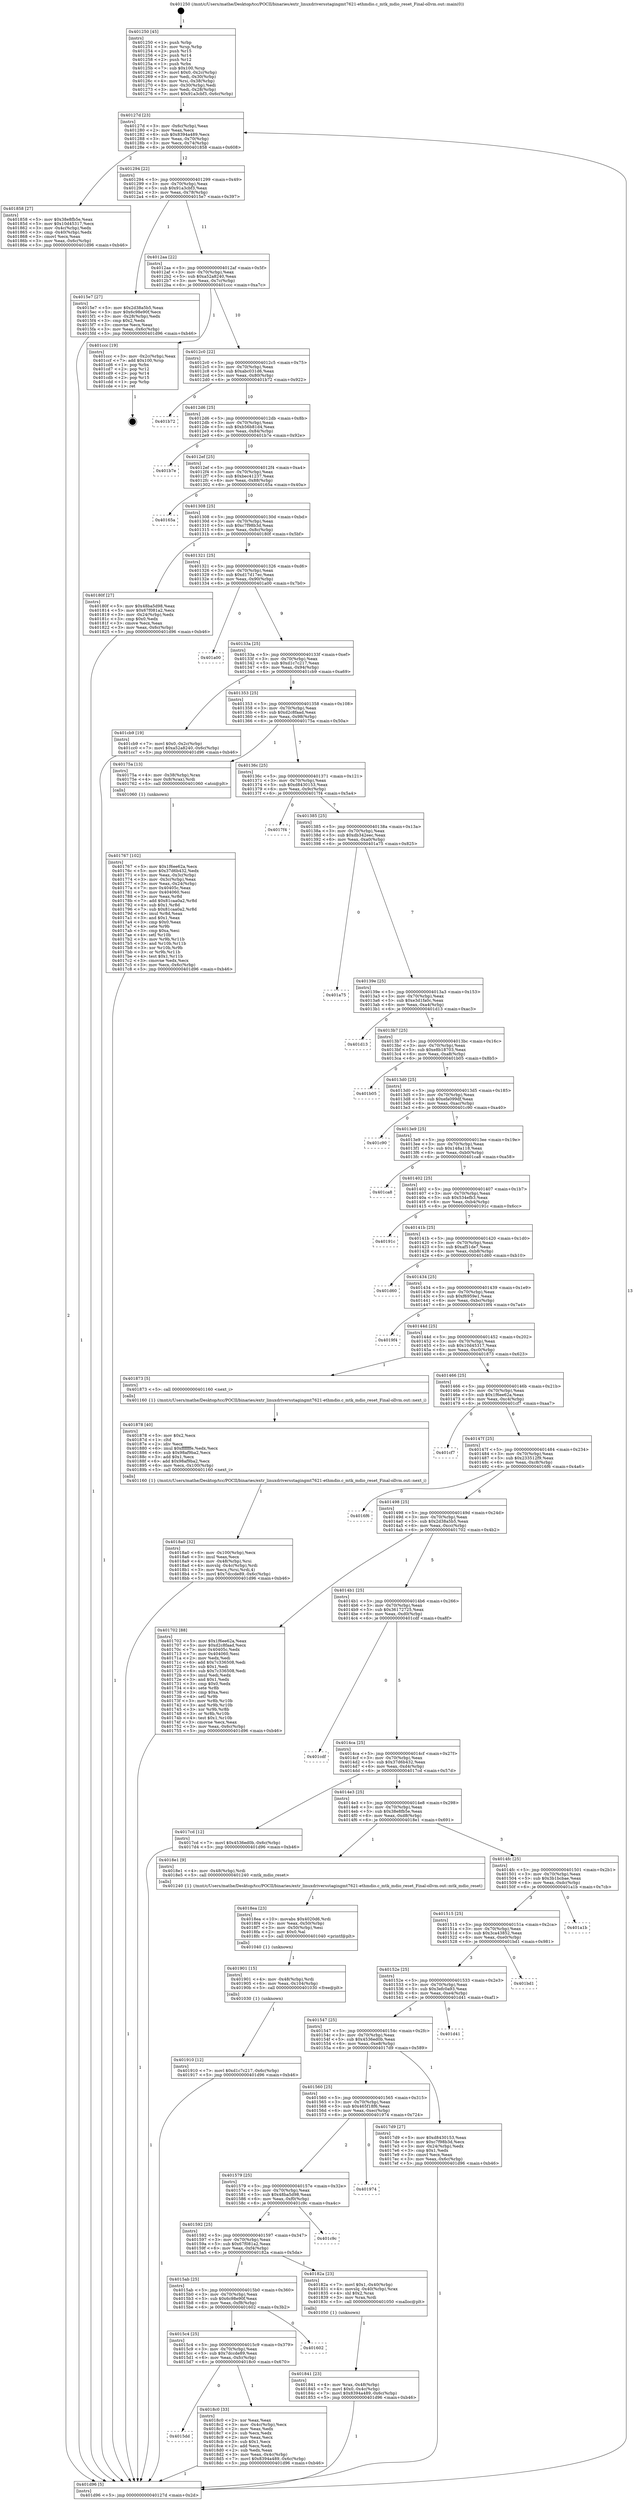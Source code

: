 digraph "0x401250" {
  label = "0x401250 (/mnt/c/Users/mathe/Desktop/tcc/POCII/binaries/extr_linuxdriversstagingmt7621-ethmdio.c_mtk_mdio_reset_Final-ollvm.out::main(0))"
  labelloc = "t"
  node[shape=record]

  Entry [label="",width=0.3,height=0.3,shape=circle,fillcolor=black,style=filled]
  "0x40127d" [label="{
     0x40127d [23]\l
     | [instrs]\l
     &nbsp;&nbsp;0x40127d \<+3\>: mov -0x6c(%rbp),%eax\l
     &nbsp;&nbsp;0x401280 \<+2\>: mov %eax,%ecx\l
     &nbsp;&nbsp;0x401282 \<+6\>: sub $0x8394a489,%ecx\l
     &nbsp;&nbsp;0x401288 \<+3\>: mov %eax,-0x70(%rbp)\l
     &nbsp;&nbsp;0x40128b \<+3\>: mov %ecx,-0x74(%rbp)\l
     &nbsp;&nbsp;0x40128e \<+6\>: je 0000000000401858 \<main+0x608\>\l
  }"]
  "0x401858" [label="{
     0x401858 [27]\l
     | [instrs]\l
     &nbsp;&nbsp;0x401858 \<+5\>: mov $0x38e8fb5e,%eax\l
     &nbsp;&nbsp;0x40185d \<+5\>: mov $0x10d45317,%ecx\l
     &nbsp;&nbsp;0x401862 \<+3\>: mov -0x4c(%rbp),%edx\l
     &nbsp;&nbsp;0x401865 \<+3\>: cmp -0x40(%rbp),%edx\l
     &nbsp;&nbsp;0x401868 \<+3\>: cmovl %ecx,%eax\l
     &nbsp;&nbsp;0x40186b \<+3\>: mov %eax,-0x6c(%rbp)\l
     &nbsp;&nbsp;0x40186e \<+5\>: jmp 0000000000401d96 \<main+0xb46\>\l
  }"]
  "0x401294" [label="{
     0x401294 [22]\l
     | [instrs]\l
     &nbsp;&nbsp;0x401294 \<+5\>: jmp 0000000000401299 \<main+0x49\>\l
     &nbsp;&nbsp;0x401299 \<+3\>: mov -0x70(%rbp),%eax\l
     &nbsp;&nbsp;0x40129c \<+5\>: sub $0x91a3cbf3,%eax\l
     &nbsp;&nbsp;0x4012a1 \<+3\>: mov %eax,-0x78(%rbp)\l
     &nbsp;&nbsp;0x4012a4 \<+6\>: je 00000000004015e7 \<main+0x397\>\l
  }"]
  Exit [label="",width=0.3,height=0.3,shape=circle,fillcolor=black,style=filled,peripheries=2]
  "0x4015e7" [label="{
     0x4015e7 [27]\l
     | [instrs]\l
     &nbsp;&nbsp;0x4015e7 \<+5\>: mov $0x2d38a5b5,%eax\l
     &nbsp;&nbsp;0x4015ec \<+5\>: mov $0x6c98e90f,%ecx\l
     &nbsp;&nbsp;0x4015f1 \<+3\>: mov -0x28(%rbp),%edx\l
     &nbsp;&nbsp;0x4015f4 \<+3\>: cmp $0x2,%edx\l
     &nbsp;&nbsp;0x4015f7 \<+3\>: cmovne %ecx,%eax\l
     &nbsp;&nbsp;0x4015fa \<+3\>: mov %eax,-0x6c(%rbp)\l
     &nbsp;&nbsp;0x4015fd \<+5\>: jmp 0000000000401d96 \<main+0xb46\>\l
  }"]
  "0x4012aa" [label="{
     0x4012aa [22]\l
     | [instrs]\l
     &nbsp;&nbsp;0x4012aa \<+5\>: jmp 00000000004012af \<main+0x5f\>\l
     &nbsp;&nbsp;0x4012af \<+3\>: mov -0x70(%rbp),%eax\l
     &nbsp;&nbsp;0x4012b2 \<+5\>: sub $0xa52a8240,%eax\l
     &nbsp;&nbsp;0x4012b7 \<+3\>: mov %eax,-0x7c(%rbp)\l
     &nbsp;&nbsp;0x4012ba \<+6\>: je 0000000000401ccc \<main+0xa7c\>\l
  }"]
  "0x401d96" [label="{
     0x401d96 [5]\l
     | [instrs]\l
     &nbsp;&nbsp;0x401d96 \<+5\>: jmp 000000000040127d \<main+0x2d\>\l
  }"]
  "0x401250" [label="{
     0x401250 [45]\l
     | [instrs]\l
     &nbsp;&nbsp;0x401250 \<+1\>: push %rbp\l
     &nbsp;&nbsp;0x401251 \<+3\>: mov %rsp,%rbp\l
     &nbsp;&nbsp;0x401254 \<+2\>: push %r15\l
     &nbsp;&nbsp;0x401256 \<+2\>: push %r14\l
     &nbsp;&nbsp;0x401258 \<+2\>: push %r12\l
     &nbsp;&nbsp;0x40125a \<+1\>: push %rbx\l
     &nbsp;&nbsp;0x40125b \<+7\>: sub $0x100,%rsp\l
     &nbsp;&nbsp;0x401262 \<+7\>: movl $0x0,-0x2c(%rbp)\l
     &nbsp;&nbsp;0x401269 \<+3\>: mov %edi,-0x30(%rbp)\l
     &nbsp;&nbsp;0x40126c \<+4\>: mov %rsi,-0x38(%rbp)\l
     &nbsp;&nbsp;0x401270 \<+3\>: mov -0x30(%rbp),%edi\l
     &nbsp;&nbsp;0x401273 \<+3\>: mov %edi,-0x28(%rbp)\l
     &nbsp;&nbsp;0x401276 \<+7\>: movl $0x91a3cbf3,-0x6c(%rbp)\l
  }"]
  "0x401910" [label="{
     0x401910 [12]\l
     | [instrs]\l
     &nbsp;&nbsp;0x401910 \<+7\>: movl $0xd1c7c217,-0x6c(%rbp)\l
     &nbsp;&nbsp;0x401917 \<+5\>: jmp 0000000000401d96 \<main+0xb46\>\l
  }"]
  "0x401ccc" [label="{
     0x401ccc [19]\l
     | [instrs]\l
     &nbsp;&nbsp;0x401ccc \<+3\>: mov -0x2c(%rbp),%eax\l
     &nbsp;&nbsp;0x401ccf \<+7\>: add $0x100,%rsp\l
     &nbsp;&nbsp;0x401cd6 \<+1\>: pop %rbx\l
     &nbsp;&nbsp;0x401cd7 \<+2\>: pop %r12\l
     &nbsp;&nbsp;0x401cd9 \<+2\>: pop %r14\l
     &nbsp;&nbsp;0x401cdb \<+2\>: pop %r15\l
     &nbsp;&nbsp;0x401cdd \<+1\>: pop %rbp\l
     &nbsp;&nbsp;0x401cde \<+1\>: ret\l
  }"]
  "0x4012c0" [label="{
     0x4012c0 [22]\l
     | [instrs]\l
     &nbsp;&nbsp;0x4012c0 \<+5\>: jmp 00000000004012c5 \<main+0x75\>\l
     &nbsp;&nbsp;0x4012c5 \<+3\>: mov -0x70(%rbp),%eax\l
     &nbsp;&nbsp;0x4012c8 \<+5\>: sub $0xabc031d6,%eax\l
     &nbsp;&nbsp;0x4012cd \<+3\>: mov %eax,-0x80(%rbp)\l
     &nbsp;&nbsp;0x4012d0 \<+6\>: je 0000000000401b72 \<main+0x922\>\l
  }"]
  "0x401901" [label="{
     0x401901 [15]\l
     | [instrs]\l
     &nbsp;&nbsp;0x401901 \<+4\>: mov -0x48(%rbp),%rdi\l
     &nbsp;&nbsp;0x401905 \<+6\>: mov %eax,-0x104(%rbp)\l
     &nbsp;&nbsp;0x40190b \<+5\>: call 0000000000401030 \<free@plt\>\l
     | [calls]\l
     &nbsp;&nbsp;0x401030 \{1\} (unknown)\l
  }"]
  "0x401b72" [label="{
     0x401b72\l
  }", style=dashed]
  "0x4012d6" [label="{
     0x4012d6 [25]\l
     | [instrs]\l
     &nbsp;&nbsp;0x4012d6 \<+5\>: jmp 00000000004012db \<main+0x8b\>\l
     &nbsp;&nbsp;0x4012db \<+3\>: mov -0x70(%rbp),%eax\l
     &nbsp;&nbsp;0x4012de \<+5\>: sub $0xb56b81d4,%eax\l
     &nbsp;&nbsp;0x4012e3 \<+6\>: mov %eax,-0x84(%rbp)\l
     &nbsp;&nbsp;0x4012e9 \<+6\>: je 0000000000401b7e \<main+0x92e\>\l
  }"]
  "0x4018ea" [label="{
     0x4018ea [23]\l
     | [instrs]\l
     &nbsp;&nbsp;0x4018ea \<+10\>: movabs $0x4020d6,%rdi\l
     &nbsp;&nbsp;0x4018f4 \<+3\>: mov %eax,-0x50(%rbp)\l
     &nbsp;&nbsp;0x4018f7 \<+3\>: mov -0x50(%rbp),%esi\l
     &nbsp;&nbsp;0x4018fa \<+2\>: mov $0x0,%al\l
     &nbsp;&nbsp;0x4018fc \<+5\>: call 0000000000401040 \<printf@plt\>\l
     | [calls]\l
     &nbsp;&nbsp;0x401040 \{1\} (unknown)\l
  }"]
  "0x401b7e" [label="{
     0x401b7e\l
  }", style=dashed]
  "0x4012ef" [label="{
     0x4012ef [25]\l
     | [instrs]\l
     &nbsp;&nbsp;0x4012ef \<+5\>: jmp 00000000004012f4 \<main+0xa4\>\l
     &nbsp;&nbsp;0x4012f4 \<+3\>: mov -0x70(%rbp),%eax\l
     &nbsp;&nbsp;0x4012f7 \<+5\>: sub $0xbec41237,%eax\l
     &nbsp;&nbsp;0x4012fc \<+6\>: mov %eax,-0x88(%rbp)\l
     &nbsp;&nbsp;0x401302 \<+6\>: je 000000000040165a \<main+0x40a\>\l
  }"]
  "0x4015dd" [label="{
     0x4015dd\l
  }", style=dashed]
  "0x40165a" [label="{
     0x40165a\l
  }", style=dashed]
  "0x401308" [label="{
     0x401308 [25]\l
     | [instrs]\l
     &nbsp;&nbsp;0x401308 \<+5\>: jmp 000000000040130d \<main+0xbd\>\l
     &nbsp;&nbsp;0x40130d \<+3\>: mov -0x70(%rbp),%eax\l
     &nbsp;&nbsp;0x401310 \<+5\>: sub $0xc7f98b3d,%eax\l
     &nbsp;&nbsp;0x401315 \<+6\>: mov %eax,-0x8c(%rbp)\l
     &nbsp;&nbsp;0x40131b \<+6\>: je 000000000040180f \<main+0x5bf\>\l
  }"]
  "0x4018c0" [label="{
     0x4018c0 [33]\l
     | [instrs]\l
     &nbsp;&nbsp;0x4018c0 \<+2\>: xor %eax,%eax\l
     &nbsp;&nbsp;0x4018c2 \<+3\>: mov -0x4c(%rbp),%ecx\l
     &nbsp;&nbsp;0x4018c5 \<+2\>: mov %eax,%edx\l
     &nbsp;&nbsp;0x4018c7 \<+2\>: sub %ecx,%edx\l
     &nbsp;&nbsp;0x4018c9 \<+2\>: mov %eax,%ecx\l
     &nbsp;&nbsp;0x4018cb \<+3\>: sub $0x1,%ecx\l
     &nbsp;&nbsp;0x4018ce \<+2\>: add %ecx,%edx\l
     &nbsp;&nbsp;0x4018d0 \<+2\>: sub %edx,%eax\l
     &nbsp;&nbsp;0x4018d2 \<+3\>: mov %eax,-0x4c(%rbp)\l
     &nbsp;&nbsp;0x4018d5 \<+7\>: movl $0x8394a489,-0x6c(%rbp)\l
     &nbsp;&nbsp;0x4018dc \<+5\>: jmp 0000000000401d96 \<main+0xb46\>\l
  }"]
  "0x40180f" [label="{
     0x40180f [27]\l
     | [instrs]\l
     &nbsp;&nbsp;0x40180f \<+5\>: mov $0x48ba5d98,%eax\l
     &nbsp;&nbsp;0x401814 \<+5\>: mov $0x67f081a2,%ecx\l
     &nbsp;&nbsp;0x401819 \<+3\>: mov -0x24(%rbp),%edx\l
     &nbsp;&nbsp;0x40181c \<+3\>: cmp $0x0,%edx\l
     &nbsp;&nbsp;0x40181f \<+3\>: cmove %ecx,%eax\l
     &nbsp;&nbsp;0x401822 \<+3\>: mov %eax,-0x6c(%rbp)\l
     &nbsp;&nbsp;0x401825 \<+5\>: jmp 0000000000401d96 \<main+0xb46\>\l
  }"]
  "0x401321" [label="{
     0x401321 [25]\l
     | [instrs]\l
     &nbsp;&nbsp;0x401321 \<+5\>: jmp 0000000000401326 \<main+0xd6\>\l
     &nbsp;&nbsp;0x401326 \<+3\>: mov -0x70(%rbp),%eax\l
     &nbsp;&nbsp;0x401329 \<+5\>: sub $0xd17d17ec,%eax\l
     &nbsp;&nbsp;0x40132e \<+6\>: mov %eax,-0x90(%rbp)\l
     &nbsp;&nbsp;0x401334 \<+6\>: je 0000000000401a00 \<main+0x7b0\>\l
  }"]
  "0x4015c4" [label="{
     0x4015c4 [25]\l
     | [instrs]\l
     &nbsp;&nbsp;0x4015c4 \<+5\>: jmp 00000000004015c9 \<main+0x379\>\l
     &nbsp;&nbsp;0x4015c9 \<+3\>: mov -0x70(%rbp),%eax\l
     &nbsp;&nbsp;0x4015cc \<+5\>: sub $0x7dccde89,%eax\l
     &nbsp;&nbsp;0x4015d1 \<+6\>: mov %eax,-0xfc(%rbp)\l
     &nbsp;&nbsp;0x4015d7 \<+6\>: je 00000000004018c0 \<main+0x670\>\l
  }"]
  "0x401a00" [label="{
     0x401a00\l
  }", style=dashed]
  "0x40133a" [label="{
     0x40133a [25]\l
     | [instrs]\l
     &nbsp;&nbsp;0x40133a \<+5\>: jmp 000000000040133f \<main+0xef\>\l
     &nbsp;&nbsp;0x40133f \<+3\>: mov -0x70(%rbp),%eax\l
     &nbsp;&nbsp;0x401342 \<+5\>: sub $0xd1c7c217,%eax\l
     &nbsp;&nbsp;0x401347 \<+6\>: mov %eax,-0x94(%rbp)\l
     &nbsp;&nbsp;0x40134d \<+6\>: je 0000000000401cb9 \<main+0xa69\>\l
  }"]
  "0x401602" [label="{
     0x401602\l
  }", style=dashed]
  "0x401cb9" [label="{
     0x401cb9 [19]\l
     | [instrs]\l
     &nbsp;&nbsp;0x401cb9 \<+7\>: movl $0x0,-0x2c(%rbp)\l
     &nbsp;&nbsp;0x401cc0 \<+7\>: movl $0xa52a8240,-0x6c(%rbp)\l
     &nbsp;&nbsp;0x401cc7 \<+5\>: jmp 0000000000401d96 \<main+0xb46\>\l
  }"]
  "0x401353" [label="{
     0x401353 [25]\l
     | [instrs]\l
     &nbsp;&nbsp;0x401353 \<+5\>: jmp 0000000000401358 \<main+0x108\>\l
     &nbsp;&nbsp;0x401358 \<+3\>: mov -0x70(%rbp),%eax\l
     &nbsp;&nbsp;0x40135b \<+5\>: sub $0xd2c8faad,%eax\l
     &nbsp;&nbsp;0x401360 \<+6\>: mov %eax,-0x98(%rbp)\l
     &nbsp;&nbsp;0x401366 \<+6\>: je 000000000040175a \<main+0x50a\>\l
  }"]
  "0x4018a0" [label="{
     0x4018a0 [32]\l
     | [instrs]\l
     &nbsp;&nbsp;0x4018a0 \<+6\>: mov -0x100(%rbp),%ecx\l
     &nbsp;&nbsp;0x4018a6 \<+3\>: imul %eax,%ecx\l
     &nbsp;&nbsp;0x4018a9 \<+4\>: mov -0x48(%rbp),%rsi\l
     &nbsp;&nbsp;0x4018ad \<+4\>: movslq -0x4c(%rbp),%rdi\l
     &nbsp;&nbsp;0x4018b1 \<+3\>: mov %ecx,(%rsi,%rdi,4)\l
     &nbsp;&nbsp;0x4018b4 \<+7\>: movl $0x7dccde89,-0x6c(%rbp)\l
     &nbsp;&nbsp;0x4018bb \<+5\>: jmp 0000000000401d96 \<main+0xb46\>\l
  }"]
  "0x40175a" [label="{
     0x40175a [13]\l
     | [instrs]\l
     &nbsp;&nbsp;0x40175a \<+4\>: mov -0x38(%rbp),%rax\l
     &nbsp;&nbsp;0x40175e \<+4\>: mov 0x8(%rax),%rdi\l
     &nbsp;&nbsp;0x401762 \<+5\>: call 0000000000401060 \<atoi@plt\>\l
     | [calls]\l
     &nbsp;&nbsp;0x401060 \{1\} (unknown)\l
  }"]
  "0x40136c" [label="{
     0x40136c [25]\l
     | [instrs]\l
     &nbsp;&nbsp;0x40136c \<+5\>: jmp 0000000000401371 \<main+0x121\>\l
     &nbsp;&nbsp;0x401371 \<+3\>: mov -0x70(%rbp),%eax\l
     &nbsp;&nbsp;0x401374 \<+5\>: sub $0xd8430153,%eax\l
     &nbsp;&nbsp;0x401379 \<+6\>: mov %eax,-0x9c(%rbp)\l
     &nbsp;&nbsp;0x40137f \<+6\>: je 00000000004017f4 \<main+0x5a4\>\l
  }"]
  "0x401878" [label="{
     0x401878 [40]\l
     | [instrs]\l
     &nbsp;&nbsp;0x401878 \<+5\>: mov $0x2,%ecx\l
     &nbsp;&nbsp;0x40187d \<+1\>: cltd\l
     &nbsp;&nbsp;0x40187e \<+2\>: idiv %ecx\l
     &nbsp;&nbsp;0x401880 \<+6\>: imul $0xfffffffe,%edx,%ecx\l
     &nbsp;&nbsp;0x401886 \<+6\>: sub $0x98af9ba2,%ecx\l
     &nbsp;&nbsp;0x40188c \<+3\>: add $0x1,%ecx\l
     &nbsp;&nbsp;0x40188f \<+6\>: add $0x98af9ba2,%ecx\l
     &nbsp;&nbsp;0x401895 \<+6\>: mov %ecx,-0x100(%rbp)\l
     &nbsp;&nbsp;0x40189b \<+5\>: call 0000000000401160 \<next_i\>\l
     | [calls]\l
     &nbsp;&nbsp;0x401160 \{1\} (/mnt/c/Users/mathe/Desktop/tcc/POCII/binaries/extr_linuxdriversstagingmt7621-ethmdio.c_mtk_mdio_reset_Final-ollvm.out::next_i)\l
  }"]
  "0x4017f4" [label="{
     0x4017f4\l
  }", style=dashed]
  "0x401385" [label="{
     0x401385 [25]\l
     | [instrs]\l
     &nbsp;&nbsp;0x401385 \<+5\>: jmp 000000000040138a \<main+0x13a\>\l
     &nbsp;&nbsp;0x40138a \<+3\>: mov -0x70(%rbp),%eax\l
     &nbsp;&nbsp;0x40138d \<+5\>: sub $0xdb342eec,%eax\l
     &nbsp;&nbsp;0x401392 \<+6\>: mov %eax,-0xa0(%rbp)\l
     &nbsp;&nbsp;0x401398 \<+6\>: je 0000000000401a75 \<main+0x825\>\l
  }"]
  "0x401841" [label="{
     0x401841 [23]\l
     | [instrs]\l
     &nbsp;&nbsp;0x401841 \<+4\>: mov %rax,-0x48(%rbp)\l
     &nbsp;&nbsp;0x401845 \<+7\>: movl $0x0,-0x4c(%rbp)\l
     &nbsp;&nbsp;0x40184c \<+7\>: movl $0x8394a489,-0x6c(%rbp)\l
     &nbsp;&nbsp;0x401853 \<+5\>: jmp 0000000000401d96 \<main+0xb46\>\l
  }"]
  "0x401a75" [label="{
     0x401a75\l
  }", style=dashed]
  "0x40139e" [label="{
     0x40139e [25]\l
     | [instrs]\l
     &nbsp;&nbsp;0x40139e \<+5\>: jmp 00000000004013a3 \<main+0x153\>\l
     &nbsp;&nbsp;0x4013a3 \<+3\>: mov -0x70(%rbp),%eax\l
     &nbsp;&nbsp;0x4013a6 \<+5\>: sub $0xe3d1fa0c,%eax\l
     &nbsp;&nbsp;0x4013ab \<+6\>: mov %eax,-0xa4(%rbp)\l
     &nbsp;&nbsp;0x4013b1 \<+6\>: je 0000000000401d13 \<main+0xac3\>\l
  }"]
  "0x4015ab" [label="{
     0x4015ab [25]\l
     | [instrs]\l
     &nbsp;&nbsp;0x4015ab \<+5\>: jmp 00000000004015b0 \<main+0x360\>\l
     &nbsp;&nbsp;0x4015b0 \<+3\>: mov -0x70(%rbp),%eax\l
     &nbsp;&nbsp;0x4015b3 \<+5\>: sub $0x6c98e90f,%eax\l
     &nbsp;&nbsp;0x4015b8 \<+6\>: mov %eax,-0xf8(%rbp)\l
     &nbsp;&nbsp;0x4015be \<+6\>: je 0000000000401602 \<main+0x3b2\>\l
  }"]
  "0x401d13" [label="{
     0x401d13\l
  }", style=dashed]
  "0x4013b7" [label="{
     0x4013b7 [25]\l
     | [instrs]\l
     &nbsp;&nbsp;0x4013b7 \<+5\>: jmp 00000000004013bc \<main+0x16c\>\l
     &nbsp;&nbsp;0x4013bc \<+3\>: mov -0x70(%rbp),%eax\l
     &nbsp;&nbsp;0x4013bf \<+5\>: sub $0xe8b18703,%eax\l
     &nbsp;&nbsp;0x4013c4 \<+6\>: mov %eax,-0xa8(%rbp)\l
     &nbsp;&nbsp;0x4013ca \<+6\>: je 0000000000401b05 \<main+0x8b5\>\l
  }"]
  "0x40182a" [label="{
     0x40182a [23]\l
     | [instrs]\l
     &nbsp;&nbsp;0x40182a \<+7\>: movl $0x1,-0x40(%rbp)\l
     &nbsp;&nbsp;0x401831 \<+4\>: movslq -0x40(%rbp),%rax\l
     &nbsp;&nbsp;0x401835 \<+4\>: shl $0x2,%rax\l
     &nbsp;&nbsp;0x401839 \<+3\>: mov %rax,%rdi\l
     &nbsp;&nbsp;0x40183c \<+5\>: call 0000000000401050 \<malloc@plt\>\l
     | [calls]\l
     &nbsp;&nbsp;0x401050 \{1\} (unknown)\l
  }"]
  "0x401b05" [label="{
     0x401b05\l
  }", style=dashed]
  "0x4013d0" [label="{
     0x4013d0 [25]\l
     | [instrs]\l
     &nbsp;&nbsp;0x4013d0 \<+5\>: jmp 00000000004013d5 \<main+0x185\>\l
     &nbsp;&nbsp;0x4013d5 \<+3\>: mov -0x70(%rbp),%eax\l
     &nbsp;&nbsp;0x4013d8 \<+5\>: sub $0xefa099df,%eax\l
     &nbsp;&nbsp;0x4013dd \<+6\>: mov %eax,-0xac(%rbp)\l
     &nbsp;&nbsp;0x4013e3 \<+6\>: je 0000000000401c90 \<main+0xa40\>\l
  }"]
  "0x401592" [label="{
     0x401592 [25]\l
     | [instrs]\l
     &nbsp;&nbsp;0x401592 \<+5\>: jmp 0000000000401597 \<main+0x347\>\l
     &nbsp;&nbsp;0x401597 \<+3\>: mov -0x70(%rbp),%eax\l
     &nbsp;&nbsp;0x40159a \<+5\>: sub $0x67f081a2,%eax\l
     &nbsp;&nbsp;0x40159f \<+6\>: mov %eax,-0xf4(%rbp)\l
     &nbsp;&nbsp;0x4015a5 \<+6\>: je 000000000040182a \<main+0x5da\>\l
  }"]
  "0x401c90" [label="{
     0x401c90\l
  }", style=dashed]
  "0x4013e9" [label="{
     0x4013e9 [25]\l
     | [instrs]\l
     &nbsp;&nbsp;0x4013e9 \<+5\>: jmp 00000000004013ee \<main+0x19e\>\l
     &nbsp;&nbsp;0x4013ee \<+3\>: mov -0x70(%rbp),%eax\l
     &nbsp;&nbsp;0x4013f1 \<+5\>: sub $0x148a118,%eax\l
     &nbsp;&nbsp;0x4013f6 \<+6\>: mov %eax,-0xb0(%rbp)\l
     &nbsp;&nbsp;0x4013fc \<+6\>: je 0000000000401ca8 \<main+0xa58\>\l
  }"]
  "0x401c9c" [label="{
     0x401c9c\l
  }", style=dashed]
  "0x401ca8" [label="{
     0x401ca8\l
  }", style=dashed]
  "0x401402" [label="{
     0x401402 [25]\l
     | [instrs]\l
     &nbsp;&nbsp;0x401402 \<+5\>: jmp 0000000000401407 \<main+0x1b7\>\l
     &nbsp;&nbsp;0x401407 \<+3\>: mov -0x70(%rbp),%eax\l
     &nbsp;&nbsp;0x40140a \<+5\>: sub $0x534efb3,%eax\l
     &nbsp;&nbsp;0x40140f \<+6\>: mov %eax,-0xb4(%rbp)\l
     &nbsp;&nbsp;0x401415 \<+6\>: je 000000000040191c \<main+0x6cc\>\l
  }"]
  "0x401579" [label="{
     0x401579 [25]\l
     | [instrs]\l
     &nbsp;&nbsp;0x401579 \<+5\>: jmp 000000000040157e \<main+0x32e\>\l
     &nbsp;&nbsp;0x40157e \<+3\>: mov -0x70(%rbp),%eax\l
     &nbsp;&nbsp;0x401581 \<+5\>: sub $0x48ba5d98,%eax\l
     &nbsp;&nbsp;0x401586 \<+6\>: mov %eax,-0xf0(%rbp)\l
     &nbsp;&nbsp;0x40158c \<+6\>: je 0000000000401c9c \<main+0xa4c\>\l
  }"]
  "0x40191c" [label="{
     0x40191c\l
  }", style=dashed]
  "0x40141b" [label="{
     0x40141b [25]\l
     | [instrs]\l
     &nbsp;&nbsp;0x40141b \<+5\>: jmp 0000000000401420 \<main+0x1d0\>\l
     &nbsp;&nbsp;0x401420 \<+3\>: mov -0x70(%rbp),%eax\l
     &nbsp;&nbsp;0x401423 \<+5\>: sub $0xaf51de7,%eax\l
     &nbsp;&nbsp;0x401428 \<+6\>: mov %eax,-0xb8(%rbp)\l
     &nbsp;&nbsp;0x40142e \<+6\>: je 0000000000401d60 \<main+0xb10\>\l
  }"]
  "0x401974" [label="{
     0x401974\l
  }", style=dashed]
  "0x401d60" [label="{
     0x401d60\l
  }", style=dashed]
  "0x401434" [label="{
     0x401434 [25]\l
     | [instrs]\l
     &nbsp;&nbsp;0x401434 \<+5\>: jmp 0000000000401439 \<main+0x1e9\>\l
     &nbsp;&nbsp;0x401439 \<+3\>: mov -0x70(%rbp),%eax\l
     &nbsp;&nbsp;0x40143c \<+5\>: sub $0xf6959e1,%eax\l
     &nbsp;&nbsp;0x401441 \<+6\>: mov %eax,-0xbc(%rbp)\l
     &nbsp;&nbsp;0x401447 \<+6\>: je 00000000004019f4 \<main+0x7a4\>\l
  }"]
  "0x401560" [label="{
     0x401560 [25]\l
     | [instrs]\l
     &nbsp;&nbsp;0x401560 \<+5\>: jmp 0000000000401565 \<main+0x315\>\l
     &nbsp;&nbsp;0x401565 \<+3\>: mov -0x70(%rbp),%eax\l
     &nbsp;&nbsp;0x401568 \<+5\>: sub $0x465f18f6,%eax\l
     &nbsp;&nbsp;0x40156d \<+6\>: mov %eax,-0xec(%rbp)\l
     &nbsp;&nbsp;0x401573 \<+6\>: je 0000000000401974 \<main+0x724\>\l
  }"]
  "0x4019f4" [label="{
     0x4019f4\l
  }", style=dashed]
  "0x40144d" [label="{
     0x40144d [25]\l
     | [instrs]\l
     &nbsp;&nbsp;0x40144d \<+5\>: jmp 0000000000401452 \<main+0x202\>\l
     &nbsp;&nbsp;0x401452 \<+3\>: mov -0x70(%rbp),%eax\l
     &nbsp;&nbsp;0x401455 \<+5\>: sub $0x10d45317,%eax\l
     &nbsp;&nbsp;0x40145a \<+6\>: mov %eax,-0xc0(%rbp)\l
     &nbsp;&nbsp;0x401460 \<+6\>: je 0000000000401873 \<main+0x623\>\l
  }"]
  "0x4017d9" [label="{
     0x4017d9 [27]\l
     | [instrs]\l
     &nbsp;&nbsp;0x4017d9 \<+5\>: mov $0xd8430153,%eax\l
     &nbsp;&nbsp;0x4017de \<+5\>: mov $0xc7f98b3d,%ecx\l
     &nbsp;&nbsp;0x4017e3 \<+3\>: mov -0x24(%rbp),%edx\l
     &nbsp;&nbsp;0x4017e6 \<+3\>: cmp $0x1,%edx\l
     &nbsp;&nbsp;0x4017e9 \<+3\>: cmovl %ecx,%eax\l
     &nbsp;&nbsp;0x4017ec \<+3\>: mov %eax,-0x6c(%rbp)\l
     &nbsp;&nbsp;0x4017ef \<+5\>: jmp 0000000000401d96 \<main+0xb46\>\l
  }"]
  "0x401873" [label="{
     0x401873 [5]\l
     | [instrs]\l
     &nbsp;&nbsp;0x401873 \<+5\>: call 0000000000401160 \<next_i\>\l
     | [calls]\l
     &nbsp;&nbsp;0x401160 \{1\} (/mnt/c/Users/mathe/Desktop/tcc/POCII/binaries/extr_linuxdriversstagingmt7621-ethmdio.c_mtk_mdio_reset_Final-ollvm.out::next_i)\l
  }"]
  "0x401466" [label="{
     0x401466 [25]\l
     | [instrs]\l
     &nbsp;&nbsp;0x401466 \<+5\>: jmp 000000000040146b \<main+0x21b\>\l
     &nbsp;&nbsp;0x40146b \<+3\>: mov -0x70(%rbp),%eax\l
     &nbsp;&nbsp;0x40146e \<+5\>: sub $0x1f6ee62a,%eax\l
     &nbsp;&nbsp;0x401473 \<+6\>: mov %eax,-0xc4(%rbp)\l
     &nbsp;&nbsp;0x401479 \<+6\>: je 0000000000401cf7 \<main+0xaa7\>\l
  }"]
  "0x401547" [label="{
     0x401547 [25]\l
     | [instrs]\l
     &nbsp;&nbsp;0x401547 \<+5\>: jmp 000000000040154c \<main+0x2fc\>\l
     &nbsp;&nbsp;0x40154c \<+3\>: mov -0x70(%rbp),%eax\l
     &nbsp;&nbsp;0x40154f \<+5\>: sub $0x4536ed0b,%eax\l
     &nbsp;&nbsp;0x401554 \<+6\>: mov %eax,-0xe8(%rbp)\l
     &nbsp;&nbsp;0x40155a \<+6\>: je 00000000004017d9 \<main+0x589\>\l
  }"]
  "0x401cf7" [label="{
     0x401cf7\l
  }", style=dashed]
  "0x40147f" [label="{
     0x40147f [25]\l
     | [instrs]\l
     &nbsp;&nbsp;0x40147f \<+5\>: jmp 0000000000401484 \<main+0x234\>\l
     &nbsp;&nbsp;0x401484 \<+3\>: mov -0x70(%rbp),%eax\l
     &nbsp;&nbsp;0x401487 \<+5\>: sub $0x233512f9,%eax\l
     &nbsp;&nbsp;0x40148c \<+6\>: mov %eax,-0xc8(%rbp)\l
     &nbsp;&nbsp;0x401492 \<+6\>: je 00000000004016f6 \<main+0x4a6\>\l
  }"]
  "0x401d41" [label="{
     0x401d41\l
  }", style=dashed]
  "0x4016f6" [label="{
     0x4016f6\l
  }", style=dashed]
  "0x401498" [label="{
     0x401498 [25]\l
     | [instrs]\l
     &nbsp;&nbsp;0x401498 \<+5\>: jmp 000000000040149d \<main+0x24d\>\l
     &nbsp;&nbsp;0x40149d \<+3\>: mov -0x70(%rbp),%eax\l
     &nbsp;&nbsp;0x4014a0 \<+5\>: sub $0x2d38a5b5,%eax\l
     &nbsp;&nbsp;0x4014a5 \<+6\>: mov %eax,-0xcc(%rbp)\l
     &nbsp;&nbsp;0x4014ab \<+6\>: je 0000000000401702 \<main+0x4b2\>\l
  }"]
  "0x40152e" [label="{
     0x40152e [25]\l
     | [instrs]\l
     &nbsp;&nbsp;0x40152e \<+5\>: jmp 0000000000401533 \<main+0x2e3\>\l
     &nbsp;&nbsp;0x401533 \<+3\>: mov -0x70(%rbp),%eax\l
     &nbsp;&nbsp;0x401536 \<+5\>: sub $0x3efc0a93,%eax\l
     &nbsp;&nbsp;0x40153b \<+6\>: mov %eax,-0xe4(%rbp)\l
     &nbsp;&nbsp;0x401541 \<+6\>: je 0000000000401d41 \<main+0xaf1\>\l
  }"]
  "0x401702" [label="{
     0x401702 [88]\l
     | [instrs]\l
     &nbsp;&nbsp;0x401702 \<+5\>: mov $0x1f6ee62a,%eax\l
     &nbsp;&nbsp;0x401707 \<+5\>: mov $0xd2c8faad,%ecx\l
     &nbsp;&nbsp;0x40170c \<+7\>: mov 0x40405c,%edx\l
     &nbsp;&nbsp;0x401713 \<+7\>: mov 0x404060,%esi\l
     &nbsp;&nbsp;0x40171a \<+2\>: mov %edx,%edi\l
     &nbsp;&nbsp;0x40171c \<+6\>: add $0x7c336508,%edi\l
     &nbsp;&nbsp;0x401722 \<+3\>: sub $0x1,%edi\l
     &nbsp;&nbsp;0x401725 \<+6\>: sub $0x7c336508,%edi\l
     &nbsp;&nbsp;0x40172b \<+3\>: imul %edi,%edx\l
     &nbsp;&nbsp;0x40172e \<+3\>: and $0x1,%edx\l
     &nbsp;&nbsp;0x401731 \<+3\>: cmp $0x0,%edx\l
     &nbsp;&nbsp;0x401734 \<+4\>: sete %r8b\l
     &nbsp;&nbsp;0x401738 \<+3\>: cmp $0xa,%esi\l
     &nbsp;&nbsp;0x40173b \<+4\>: setl %r9b\l
     &nbsp;&nbsp;0x40173f \<+3\>: mov %r8b,%r10b\l
     &nbsp;&nbsp;0x401742 \<+3\>: and %r9b,%r10b\l
     &nbsp;&nbsp;0x401745 \<+3\>: xor %r9b,%r8b\l
     &nbsp;&nbsp;0x401748 \<+3\>: or %r8b,%r10b\l
     &nbsp;&nbsp;0x40174b \<+4\>: test $0x1,%r10b\l
     &nbsp;&nbsp;0x40174f \<+3\>: cmovne %ecx,%eax\l
     &nbsp;&nbsp;0x401752 \<+3\>: mov %eax,-0x6c(%rbp)\l
     &nbsp;&nbsp;0x401755 \<+5\>: jmp 0000000000401d96 \<main+0xb46\>\l
  }"]
  "0x4014b1" [label="{
     0x4014b1 [25]\l
     | [instrs]\l
     &nbsp;&nbsp;0x4014b1 \<+5\>: jmp 00000000004014b6 \<main+0x266\>\l
     &nbsp;&nbsp;0x4014b6 \<+3\>: mov -0x70(%rbp),%eax\l
     &nbsp;&nbsp;0x4014b9 \<+5\>: sub $0x36172725,%eax\l
     &nbsp;&nbsp;0x4014be \<+6\>: mov %eax,-0xd0(%rbp)\l
     &nbsp;&nbsp;0x4014c4 \<+6\>: je 0000000000401cdf \<main+0xa8f\>\l
  }"]
  "0x401767" [label="{
     0x401767 [102]\l
     | [instrs]\l
     &nbsp;&nbsp;0x401767 \<+5\>: mov $0x1f6ee62a,%ecx\l
     &nbsp;&nbsp;0x40176c \<+5\>: mov $0x37d6b432,%edx\l
     &nbsp;&nbsp;0x401771 \<+3\>: mov %eax,-0x3c(%rbp)\l
     &nbsp;&nbsp;0x401774 \<+3\>: mov -0x3c(%rbp),%eax\l
     &nbsp;&nbsp;0x401777 \<+3\>: mov %eax,-0x24(%rbp)\l
     &nbsp;&nbsp;0x40177a \<+7\>: mov 0x40405c,%eax\l
     &nbsp;&nbsp;0x401781 \<+7\>: mov 0x404060,%esi\l
     &nbsp;&nbsp;0x401788 \<+3\>: mov %eax,%r8d\l
     &nbsp;&nbsp;0x40178b \<+7\>: add $0x81caa0a2,%r8d\l
     &nbsp;&nbsp;0x401792 \<+4\>: sub $0x1,%r8d\l
     &nbsp;&nbsp;0x401796 \<+7\>: sub $0x81caa0a2,%r8d\l
     &nbsp;&nbsp;0x40179d \<+4\>: imul %r8d,%eax\l
     &nbsp;&nbsp;0x4017a1 \<+3\>: and $0x1,%eax\l
     &nbsp;&nbsp;0x4017a4 \<+3\>: cmp $0x0,%eax\l
     &nbsp;&nbsp;0x4017a7 \<+4\>: sete %r9b\l
     &nbsp;&nbsp;0x4017ab \<+3\>: cmp $0xa,%esi\l
     &nbsp;&nbsp;0x4017ae \<+4\>: setl %r10b\l
     &nbsp;&nbsp;0x4017b2 \<+3\>: mov %r9b,%r11b\l
     &nbsp;&nbsp;0x4017b5 \<+3\>: and %r10b,%r11b\l
     &nbsp;&nbsp;0x4017b8 \<+3\>: xor %r10b,%r9b\l
     &nbsp;&nbsp;0x4017bb \<+3\>: or %r9b,%r11b\l
     &nbsp;&nbsp;0x4017be \<+4\>: test $0x1,%r11b\l
     &nbsp;&nbsp;0x4017c2 \<+3\>: cmovne %edx,%ecx\l
     &nbsp;&nbsp;0x4017c5 \<+3\>: mov %ecx,-0x6c(%rbp)\l
     &nbsp;&nbsp;0x4017c8 \<+5\>: jmp 0000000000401d96 \<main+0xb46\>\l
  }"]
  "0x401bd1" [label="{
     0x401bd1\l
  }", style=dashed]
  "0x401cdf" [label="{
     0x401cdf\l
  }", style=dashed]
  "0x4014ca" [label="{
     0x4014ca [25]\l
     | [instrs]\l
     &nbsp;&nbsp;0x4014ca \<+5\>: jmp 00000000004014cf \<main+0x27f\>\l
     &nbsp;&nbsp;0x4014cf \<+3\>: mov -0x70(%rbp),%eax\l
     &nbsp;&nbsp;0x4014d2 \<+5\>: sub $0x37d6b432,%eax\l
     &nbsp;&nbsp;0x4014d7 \<+6\>: mov %eax,-0xd4(%rbp)\l
     &nbsp;&nbsp;0x4014dd \<+6\>: je 00000000004017cd \<main+0x57d\>\l
  }"]
  "0x401515" [label="{
     0x401515 [25]\l
     | [instrs]\l
     &nbsp;&nbsp;0x401515 \<+5\>: jmp 000000000040151a \<main+0x2ca\>\l
     &nbsp;&nbsp;0x40151a \<+3\>: mov -0x70(%rbp),%eax\l
     &nbsp;&nbsp;0x40151d \<+5\>: sub $0x3ca43852,%eax\l
     &nbsp;&nbsp;0x401522 \<+6\>: mov %eax,-0xe0(%rbp)\l
     &nbsp;&nbsp;0x401528 \<+6\>: je 0000000000401bd1 \<main+0x981\>\l
  }"]
  "0x4017cd" [label="{
     0x4017cd [12]\l
     | [instrs]\l
     &nbsp;&nbsp;0x4017cd \<+7\>: movl $0x4536ed0b,-0x6c(%rbp)\l
     &nbsp;&nbsp;0x4017d4 \<+5\>: jmp 0000000000401d96 \<main+0xb46\>\l
  }"]
  "0x4014e3" [label="{
     0x4014e3 [25]\l
     | [instrs]\l
     &nbsp;&nbsp;0x4014e3 \<+5\>: jmp 00000000004014e8 \<main+0x298\>\l
     &nbsp;&nbsp;0x4014e8 \<+3\>: mov -0x70(%rbp),%eax\l
     &nbsp;&nbsp;0x4014eb \<+5\>: sub $0x38e8fb5e,%eax\l
     &nbsp;&nbsp;0x4014f0 \<+6\>: mov %eax,-0xd8(%rbp)\l
     &nbsp;&nbsp;0x4014f6 \<+6\>: je 00000000004018e1 \<main+0x691\>\l
  }"]
  "0x401a1b" [label="{
     0x401a1b\l
  }", style=dashed]
  "0x4018e1" [label="{
     0x4018e1 [9]\l
     | [instrs]\l
     &nbsp;&nbsp;0x4018e1 \<+4\>: mov -0x48(%rbp),%rdi\l
     &nbsp;&nbsp;0x4018e5 \<+5\>: call 0000000000401240 \<mtk_mdio_reset\>\l
     | [calls]\l
     &nbsp;&nbsp;0x401240 \{1\} (/mnt/c/Users/mathe/Desktop/tcc/POCII/binaries/extr_linuxdriversstagingmt7621-ethmdio.c_mtk_mdio_reset_Final-ollvm.out::mtk_mdio_reset)\l
  }"]
  "0x4014fc" [label="{
     0x4014fc [25]\l
     | [instrs]\l
     &nbsp;&nbsp;0x4014fc \<+5\>: jmp 0000000000401501 \<main+0x2b1\>\l
     &nbsp;&nbsp;0x401501 \<+3\>: mov -0x70(%rbp),%eax\l
     &nbsp;&nbsp;0x401504 \<+5\>: sub $0x3b1bcbae,%eax\l
     &nbsp;&nbsp;0x401509 \<+6\>: mov %eax,-0xdc(%rbp)\l
     &nbsp;&nbsp;0x40150f \<+6\>: je 0000000000401a1b \<main+0x7cb\>\l
  }"]
  Entry -> "0x401250" [label=" 1"]
  "0x40127d" -> "0x401858" [label=" 2"]
  "0x40127d" -> "0x401294" [label=" 12"]
  "0x401ccc" -> Exit [label=" 1"]
  "0x401294" -> "0x4015e7" [label=" 1"]
  "0x401294" -> "0x4012aa" [label=" 11"]
  "0x4015e7" -> "0x401d96" [label=" 1"]
  "0x401250" -> "0x40127d" [label=" 1"]
  "0x401d96" -> "0x40127d" [label=" 13"]
  "0x401cb9" -> "0x401d96" [label=" 1"]
  "0x4012aa" -> "0x401ccc" [label=" 1"]
  "0x4012aa" -> "0x4012c0" [label=" 10"]
  "0x401910" -> "0x401d96" [label=" 1"]
  "0x4012c0" -> "0x401b72" [label=" 0"]
  "0x4012c0" -> "0x4012d6" [label=" 10"]
  "0x401901" -> "0x401910" [label=" 1"]
  "0x4012d6" -> "0x401b7e" [label=" 0"]
  "0x4012d6" -> "0x4012ef" [label=" 10"]
  "0x4018ea" -> "0x401901" [label=" 1"]
  "0x4012ef" -> "0x40165a" [label=" 0"]
  "0x4012ef" -> "0x401308" [label=" 10"]
  "0x4018e1" -> "0x4018ea" [label=" 1"]
  "0x401308" -> "0x40180f" [label=" 1"]
  "0x401308" -> "0x401321" [label=" 9"]
  "0x4018c0" -> "0x401d96" [label=" 1"]
  "0x401321" -> "0x401a00" [label=" 0"]
  "0x401321" -> "0x40133a" [label=" 9"]
  "0x4015c4" -> "0x4018c0" [label=" 1"]
  "0x40133a" -> "0x401cb9" [label=" 1"]
  "0x40133a" -> "0x401353" [label=" 8"]
  "0x4015c4" -> "0x4015dd" [label=" 0"]
  "0x401353" -> "0x40175a" [label=" 1"]
  "0x401353" -> "0x40136c" [label=" 7"]
  "0x4015ab" -> "0x401602" [label=" 0"]
  "0x40136c" -> "0x4017f4" [label=" 0"]
  "0x40136c" -> "0x401385" [label=" 7"]
  "0x4015ab" -> "0x4015c4" [label=" 1"]
  "0x401385" -> "0x401a75" [label=" 0"]
  "0x401385" -> "0x40139e" [label=" 7"]
  "0x4018a0" -> "0x401d96" [label=" 1"]
  "0x40139e" -> "0x401d13" [label=" 0"]
  "0x40139e" -> "0x4013b7" [label=" 7"]
  "0x401878" -> "0x4018a0" [label=" 1"]
  "0x4013b7" -> "0x401b05" [label=" 0"]
  "0x4013b7" -> "0x4013d0" [label=" 7"]
  "0x401873" -> "0x401878" [label=" 1"]
  "0x4013d0" -> "0x401c90" [label=" 0"]
  "0x4013d0" -> "0x4013e9" [label=" 7"]
  "0x401841" -> "0x401d96" [label=" 1"]
  "0x4013e9" -> "0x401ca8" [label=" 0"]
  "0x4013e9" -> "0x401402" [label=" 7"]
  "0x40182a" -> "0x401841" [label=" 1"]
  "0x401402" -> "0x40191c" [label=" 0"]
  "0x401402" -> "0x40141b" [label=" 7"]
  "0x401592" -> "0x40182a" [label=" 1"]
  "0x40141b" -> "0x401d60" [label=" 0"]
  "0x40141b" -> "0x401434" [label=" 7"]
  "0x401858" -> "0x401d96" [label=" 2"]
  "0x401434" -> "0x4019f4" [label=" 0"]
  "0x401434" -> "0x40144d" [label=" 7"]
  "0x401579" -> "0x401c9c" [label=" 0"]
  "0x40144d" -> "0x401873" [label=" 1"]
  "0x40144d" -> "0x401466" [label=" 6"]
  "0x401592" -> "0x4015ab" [label=" 1"]
  "0x401466" -> "0x401cf7" [label=" 0"]
  "0x401466" -> "0x40147f" [label=" 6"]
  "0x401560" -> "0x401974" [label=" 0"]
  "0x40147f" -> "0x4016f6" [label=" 0"]
  "0x40147f" -> "0x401498" [label=" 6"]
  "0x401579" -> "0x401592" [label=" 2"]
  "0x401498" -> "0x401702" [label=" 1"]
  "0x401498" -> "0x4014b1" [label=" 5"]
  "0x401702" -> "0x401d96" [label=" 1"]
  "0x40175a" -> "0x401767" [label=" 1"]
  "0x401767" -> "0x401d96" [label=" 1"]
  "0x4017d9" -> "0x401d96" [label=" 1"]
  "0x4014b1" -> "0x401cdf" [label=" 0"]
  "0x4014b1" -> "0x4014ca" [label=" 5"]
  "0x401547" -> "0x401560" [label=" 2"]
  "0x4014ca" -> "0x4017cd" [label=" 1"]
  "0x4014ca" -> "0x4014e3" [label=" 4"]
  "0x4017cd" -> "0x401d96" [label=" 1"]
  "0x401560" -> "0x401579" [label=" 2"]
  "0x4014e3" -> "0x4018e1" [label=" 1"]
  "0x4014e3" -> "0x4014fc" [label=" 3"]
  "0x40152e" -> "0x401547" [label=" 3"]
  "0x4014fc" -> "0x401a1b" [label=" 0"]
  "0x4014fc" -> "0x401515" [label=" 3"]
  "0x401547" -> "0x4017d9" [label=" 1"]
  "0x401515" -> "0x401bd1" [label=" 0"]
  "0x401515" -> "0x40152e" [label=" 3"]
  "0x40180f" -> "0x401d96" [label=" 1"]
  "0x40152e" -> "0x401d41" [label=" 0"]
}
